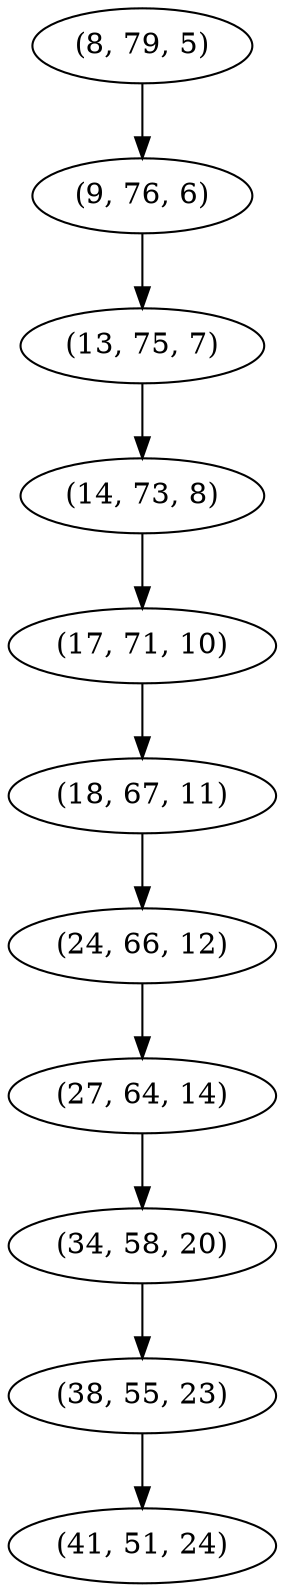 digraph tree {
    "(8, 79, 5)";
    "(9, 76, 6)";
    "(13, 75, 7)";
    "(14, 73, 8)";
    "(17, 71, 10)";
    "(18, 67, 11)";
    "(24, 66, 12)";
    "(27, 64, 14)";
    "(34, 58, 20)";
    "(38, 55, 23)";
    "(41, 51, 24)";
    "(8, 79, 5)" -> "(9, 76, 6)";
    "(9, 76, 6)" -> "(13, 75, 7)";
    "(13, 75, 7)" -> "(14, 73, 8)";
    "(14, 73, 8)" -> "(17, 71, 10)";
    "(17, 71, 10)" -> "(18, 67, 11)";
    "(18, 67, 11)" -> "(24, 66, 12)";
    "(24, 66, 12)" -> "(27, 64, 14)";
    "(27, 64, 14)" -> "(34, 58, 20)";
    "(34, 58, 20)" -> "(38, 55, 23)";
    "(38, 55, 23)" -> "(41, 51, 24)";
}
